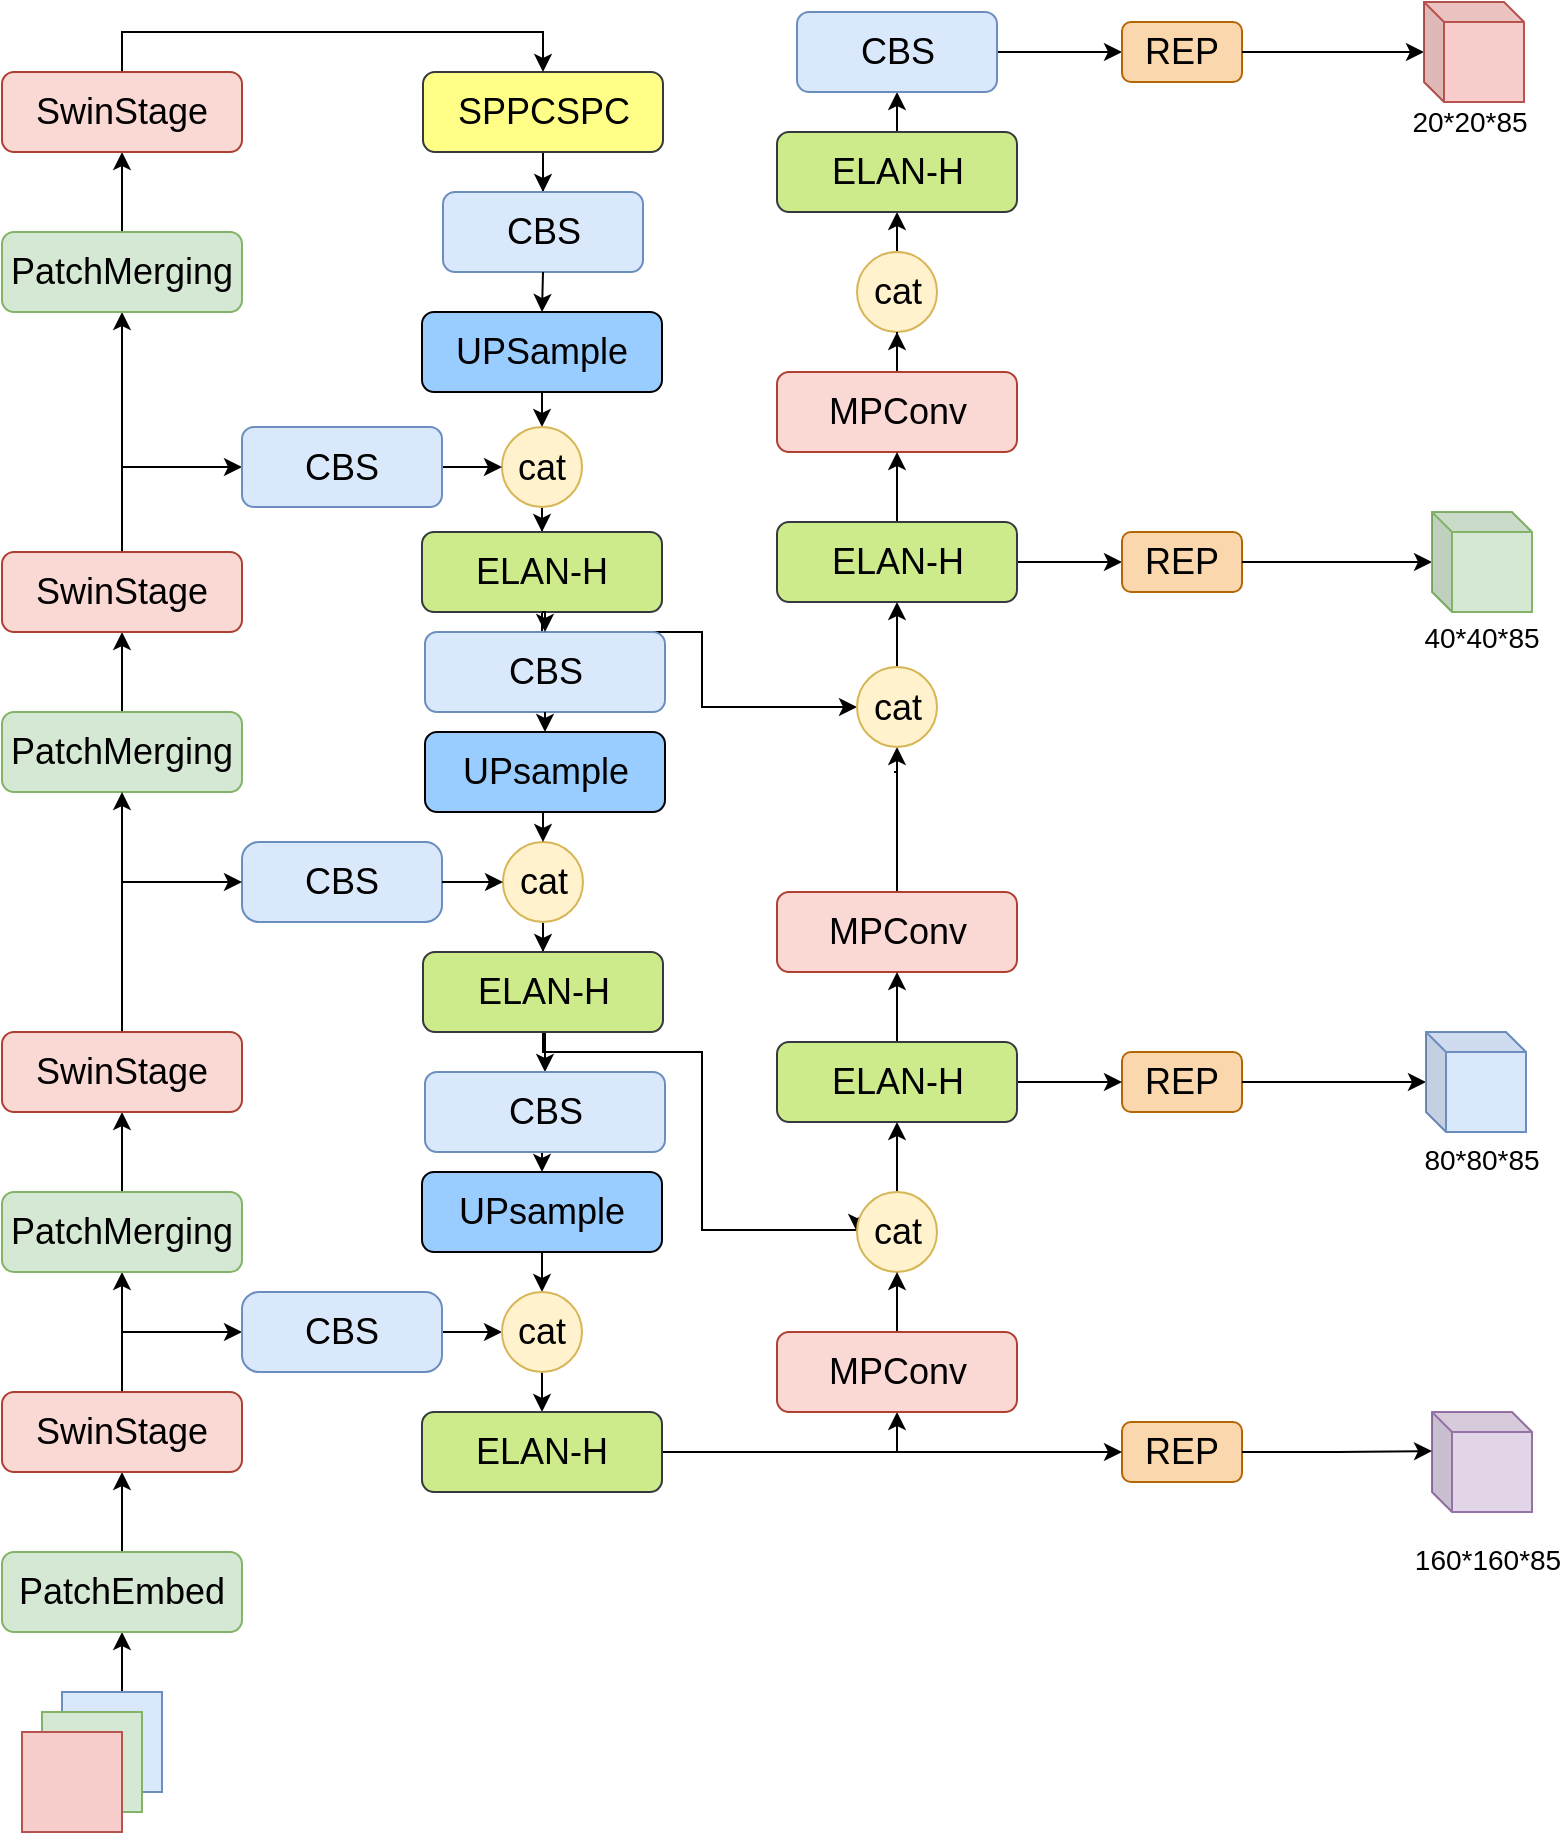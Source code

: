 <mxfile version="23.1.1" type="github">
  <diagram id="i7gGXflLBzXJQ1Onad0F" name="第 1 页">
    <mxGraphModel dx="1744" dy="1047" grid="1" gridSize="10" guides="1" tooltips="1" connect="1" arrows="1" fold="1" page="1" pageScale="1" pageWidth="827" pageHeight="1169" math="0" shadow="0">
      <root>
        <mxCell id="0" />
        <mxCell id="1" parent="0" />
        <mxCell id="FEVaPa4jQSWnyuISxAun-16" style="edgeStyle=orthogonalEdgeStyle;rounded=0;orthogonalLoop=1;jettySize=auto;html=1;exitX=0.5;exitY=0;exitDx=0;exitDy=0;entryX=0.5;entryY=1;entryDx=0;entryDy=0;" edge="1" parent="1" source="6hGsSX0xc1QD5v10wT_n-3" target="96Z2TRk2g2hctk14bLeR-11">
          <mxGeometry relative="1" as="geometry" />
        </mxCell>
        <mxCell id="6hGsSX0xc1QD5v10wT_n-3" value="" style="whiteSpace=wrap;html=1;aspect=fixed;fillColor=#dae8fc;strokeColor=#6c8ebf;" parent="1" vertex="1">
          <mxGeometry x="70" y="970" width="50" height="50" as="geometry" />
        </mxCell>
        <mxCell id="6hGsSX0xc1QD5v10wT_n-2" value="" style="whiteSpace=wrap;html=1;aspect=fixed;fillColor=#d5e8d4;strokeColor=#82b366;" parent="1" vertex="1">
          <mxGeometry x="60" y="980" width="50" height="50" as="geometry" />
        </mxCell>
        <mxCell id="6hGsSX0xc1QD5v10wT_n-1" value="" style="whiteSpace=wrap;html=1;aspect=fixed;fillColor=#f8cecc;strokeColor=#b85450;" parent="1" vertex="1">
          <mxGeometry x="50" y="990" width="50" height="50" as="geometry" />
        </mxCell>
        <mxCell id="FEVaPa4jQSWnyuISxAun-14" style="edgeStyle=orthogonalEdgeStyle;rounded=0;orthogonalLoop=1;jettySize=auto;html=1;exitX=0.5;exitY=0;exitDx=0;exitDy=0;entryX=0.5;entryY=1;entryDx=0;entryDy=0;" edge="1" parent="1" source="96Z2TRk2g2hctk14bLeR-11" target="96Z2TRk2g2hctk14bLeR-17">
          <mxGeometry relative="1" as="geometry" />
        </mxCell>
        <mxCell id="96Z2TRk2g2hctk14bLeR-11" value="&lt;font style=&quot;font-size: 18px;&quot;&gt;PatchEmbed&lt;/font&gt;" style="rounded=1;whiteSpace=wrap;html=1;fillColor=#d5e8d4;strokeColor=#82b366;" parent="1" vertex="1">
          <mxGeometry x="40" y="900" width="120" height="40" as="geometry" />
        </mxCell>
        <mxCell id="96Z2TRk2g2hctk14bLeR-20" value="" style="edgeStyle=orthogonalEdgeStyle;rounded=0;orthogonalLoop=1;jettySize=auto;html=1;" parent="1" source="96Z2TRk2g2hctk14bLeR-17" target="96Z2TRk2g2hctk14bLeR-19" edge="1">
          <mxGeometry relative="1" as="geometry" />
        </mxCell>
        <mxCell id="FEVaPa4jQSWnyuISxAun-20" style="edgeStyle=orthogonalEdgeStyle;rounded=0;orthogonalLoop=1;jettySize=auto;html=1;exitX=0.5;exitY=0;exitDx=0;exitDy=0;entryX=0;entryY=0.5;entryDx=0;entryDy=0;" edge="1" parent="1" source="96Z2TRk2g2hctk14bLeR-17" target="FEVaPa4jQSWnyuISxAun-19">
          <mxGeometry relative="1" as="geometry" />
        </mxCell>
        <mxCell id="96Z2TRk2g2hctk14bLeR-17" value="&lt;font style=&quot;font-size: 18px;&quot;&gt;SwinStage&lt;/font&gt;" style="rounded=1;whiteSpace=wrap;html=1;fillColor=#fad9d5;strokeColor=#ae4132;" parent="1" vertex="1">
          <mxGeometry x="40" y="820" width="120" height="40" as="geometry" />
        </mxCell>
        <mxCell id="96Z2TRk2g2hctk14bLeR-284" value="" style="edgeStyle=orthogonalEdgeStyle;rounded=0;orthogonalLoop=1;jettySize=auto;html=1;fontSize=30;" parent="1" source="96Z2TRk2g2hctk14bLeR-19" target="96Z2TRk2g2hctk14bLeR-281" edge="1">
          <mxGeometry relative="1" as="geometry" />
        </mxCell>
        <mxCell id="96Z2TRk2g2hctk14bLeR-19" value="&lt;font style=&quot;font-size: 18px;&quot;&gt;PatchMerging&lt;/font&gt;" style="rounded=1;whiteSpace=wrap;html=1;fillColor=#d5e8d4;strokeColor=#82b366;" parent="1" vertex="1">
          <mxGeometry x="40" y="720" width="120" height="40" as="geometry" />
        </mxCell>
        <mxCell id="96Z2TRk2g2hctk14bLeR-41" style="edgeStyle=orthogonalEdgeStyle;rounded=0;orthogonalLoop=1;jettySize=auto;html=1;exitX=0.5;exitY=0;exitDx=0;exitDy=0;entryX=0.5;entryY=1;entryDx=0;entryDy=0;" parent="1" source="96Z2TRk2g2hctk14bLeR-21" target="96Z2TRk2g2hctk14bLeR-23" edge="1">
          <mxGeometry relative="1" as="geometry" />
        </mxCell>
        <mxCell id="96Z2TRk2g2hctk14bLeR-21" value="&lt;font style=&quot;font-size: 18px;&quot;&gt;PatchMerging&lt;/font&gt;" style="rounded=1;whiteSpace=wrap;html=1;fillColor=#d5e8d4;strokeColor=#82b366;" parent="1" vertex="1">
          <mxGeometry x="40" y="480" width="120" height="40" as="geometry" />
        </mxCell>
        <mxCell id="96Z2TRk2g2hctk14bLeR-26" style="edgeStyle=orthogonalEdgeStyle;rounded=0;orthogonalLoop=1;jettySize=auto;html=1;exitX=0.5;exitY=0;exitDx=0;exitDy=0;" parent="1" source="96Z2TRk2g2hctk14bLeR-23" target="96Z2TRk2g2hctk14bLeR-25" edge="1">
          <mxGeometry relative="1" as="geometry" />
        </mxCell>
        <mxCell id="FEVaPa4jQSWnyuISxAun-17" style="edgeStyle=orthogonalEdgeStyle;rounded=0;orthogonalLoop=1;jettySize=auto;html=1;exitX=0.5;exitY=0;exitDx=0;exitDy=0;entryX=0;entryY=0.5;entryDx=0;entryDy=0;" edge="1" parent="1" source="96Z2TRk2g2hctk14bLeR-23" target="96Z2TRk2g2hctk14bLeR-40">
          <mxGeometry relative="1" as="geometry" />
        </mxCell>
        <mxCell id="96Z2TRk2g2hctk14bLeR-23" value="&lt;font style=&quot;font-size: 18px;&quot;&gt;SwinStage&lt;/font&gt;" style="rounded=1;whiteSpace=wrap;html=1;fillColor=#fad9d5;strokeColor=#ae4132;" parent="1" vertex="1">
          <mxGeometry x="40" y="400" width="120" height="40" as="geometry" />
        </mxCell>
        <mxCell id="FEVaPa4jQSWnyuISxAun-5" value="" style="edgeStyle=orthogonalEdgeStyle;rounded=0;orthogonalLoop=1;jettySize=auto;html=1;" edge="1" parent="1" source="96Z2TRk2g2hctk14bLeR-25" target="FEVaPa4jQSWnyuISxAun-4">
          <mxGeometry relative="1" as="geometry" />
        </mxCell>
        <mxCell id="96Z2TRk2g2hctk14bLeR-25" value="&lt;font style=&quot;font-size: 18px;&quot;&gt;PatchMerging&lt;/font&gt;" style="rounded=1;whiteSpace=wrap;html=1;fillColor=#d5e8d4;strokeColor=#82b366;" parent="1" vertex="1">
          <mxGeometry x="40" y="240" width="120" height="40" as="geometry" />
        </mxCell>
        <mxCell id="96Z2TRk2g2hctk14bLeR-31" style="edgeStyle=orthogonalEdgeStyle;rounded=0;orthogonalLoop=1;jettySize=auto;html=1;exitX=0.5;exitY=1;exitDx=0;exitDy=0;" parent="1" source="96Z2TRk2g2hctk14bLeR-28" target="96Z2TRk2g2hctk14bLeR-30" edge="1">
          <mxGeometry relative="1" as="geometry" />
        </mxCell>
        <mxCell id="96Z2TRk2g2hctk14bLeR-28" value="&lt;font style=&quot;font-size: 18px;&quot;&gt;SPPCSPC&lt;/font&gt;" style="rounded=1;whiteSpace=wrap;html=1;fillColor=#ffff88;strokeColor=#36393d;" parent="1" vertex="1">
          <mxGeometry x="250.5" y="160" width="120" height="40" as="geometry" />
        </mxCell>
        <mxCell id="96Z2TRk2g2hctk14bLeR-30" value="&lt;font style=&quot;font-size: 18px;&quot;&gt;CBS&lt;/font&gt;" style="rounded=1;whiteSpace=wrap;html=1;fillColor=#dae8fc;strokeColor=#6c8ebf;" parent="1" vertex="1">
          <mxGeometry x="260.5" y="220" width="100" height="40" as="geometry" />
        </mxCell>
        <mxCell id="FEVaPa4jQSWnyuISxAun-47" style="edgeStyle=orthogonalEdgeStyle;rounded=0;orthogonalLoop=1;jettySize=auto;html=1;exitX=0.5;exitY=1;exitDx=0;exitDy=0;entryX=0.5;entryY=0;entryDx=0;entryDy=0;" edge="1" parent="1" source="96Z2TRk2g2hctk14bLeR-32" target="96Z2TRk2g2hctk14bLeR-37">
          <mxGeometry relative="1" as="geometry" />
        </mxCell>
        <mxCell id="96Z2TRk2g2hctk14bLeR-32" value="&lt;font style=&quot;font-size: 18px;&quot;&gt;UPSample&lt;/font&gt;" style="rounded=1;whiteSpace=wrap;html=1;fillColor=#99CCFF;" parent="1" vertex="1">
          <mxGeometry x="250" y="280" width="120" height="40" as="geometry" />
        </mxCell>
        <mxCell id="96Z2TRk2g2hctk14bLeR-50" value="" style="edgeStyle=orthogonalEdgeStyle;rounded=0;orthogonalLoop=1;jettySize=auto;html=1;" parent="1" source="96Z2TRk2g2hctk14bLeR-37" target="96Z2TRk2g2hctk14bLeR-49" edge="1">
          <mxGeometry relative="1" as="geometry" />
        </mxCell>
        <mxCell id="96Z2TRk2g2hctk14bLeR-37" value="&lt;font style=&quot;font-size: 18px;&quot;&gt;cat&lt;/font&gt;" style="ellipse;whiteSpace=wrap;html=1;rounded=1;fillColor=#fff2cc;strokeColor=#d6b656;" parent="1" vertex="1">
          <mxGeometry x="290" y="337.5" width="40" height="40" as="geometry" />
        </mxCell>
        <mxCell id="slHn6gZgomVeKo_xS-rV-101" style="edgeStyle=orthogonalEdgeStyle;rounded=0;orthogonalLoop=1;jettySize=auto;html=1;exitX=1;exitY=0.5;exitDx=0;exitDy=0;" parent="1" source="96Z2TRk2g2hctk14bLeR-40" target="96Z2TRk2g2hctk14bLeR-37" edge="1">
          <mxGeometry relative="1" as="geometry" />
        </mxCell>
        <mxCell id="96Z2TRk2g2hctk14bLeR-40" value="&lt;font style=&quot;font-size: 18px;&quot;&gt;CBS&lt;/font&gt;" style="rounded=1;whiteSpace=wrap;html=1;fillColor=#dae8fc;strokeColor=#6c8ebf;" parent="1" vertex="1">
          <mxGeometry x="160" y="337.5" width="100" height="40" as="geometry" />
        </mxCell>
        <mxCell id="96Z2TRk2g2hctk14bLeR-43" value="&lt;font style=&quot;font-size: 18px;&quot;&gt;CBS&lt;/font&gt;" style="rounded=1;whiteSpace=wrap;html=1;fillColor=#dae8fc;strokeColor=#6c8ebf;arcSize=21;" parent="1" vertex="1">
          <mxGeometry x="160" y="545" width="100" height="40" as="geometry" />
        </mxCell>
        <mxCell id="96Z2TRk2g2hctk14bLeR-67" value="" style="edgeStyle=orthogonalEdgeStyle;rounded=0;orthogonalLoop=1;jettySize=auto;html=1;" parent="1" source="96Z2TRk2g2hctk14bLeR-48" target="96Z2TRk2g2hctk14bLeR-66" edge="1">
          <mxGeometry relative="1" as="geometry" />
        </mxCell>
        <mxCell id="96Z2TRk2g2hctk14bLeR-48" value="&lt;font style=&quot;font-size: 18px;&quot;&gt;cat&lt;/font&gt;" style="ellipse;whiteSpace=wrap;html=1;rounded=1;fillColor=#fff2cc;strokeColor=#d6b656;" parent="1" vertex="1">
          <mxGeometry x="290.5" y="545" width="40" height="40" as="geometry" />
        </mxCell>
        <mxCell id="FEVaPa4jQSWnyuISxAun-46" style="edgeStyle=orthogonalEdgeStyle;rounded=0;orthogonalLoop=1;jettySize=auto;html=1;exitX=0.5;exitY=1;exitDx=0;exitDy=0;entryX=0;entryY=0.5;entryDx=0;entryDy=0;" edge="1" parent="1" source="96Z2TRk2g2hctk14bLeR-49" target="96Z2TRk2g2hctk14bLeR-89">
          <mxGeometry relative="1" as="geometry">
            <Array as="points">
              <mxPoint x="310" y="440" />
              <mxPoint x="390" y="440" />
              <mxPoint x="390" y="477" />
            </Array>
          </mxGeometry>
        </mxCell>
        <mxCell id="96Z2TRk2g2hctk14bLeR-49" value="&lt;font style=&quot;font-size: 18px;&quot;&gt;ELAN-H&lt;/font&gt;" style="rounded=1;whiteSpace=wrap;html=1;fillColor=#cdeb8b;strokeColor=#36393d;" parent="1" vertex="1">
          <mxGeometry x="250" y="390" width="120" height="40" as="geometry" />
        </mxCell>
        <mxCell id="96Z2TRk2g2hctk14bLeR-54" value="&lt;font style=&quot;font-size: 18px;&quot;&gt;CBS&lt;/font&gt;" style="rounded=1;whiteSpace=wrap;html=1;fillColor=#dae8fc;strokeColor=#6c8ebf;" parent="1" vertex="1">
          <mxGeometry x="251.5" y="440" width="120" height="40" as="geometry" />
        </mxCell>
        <mxCell id="96Z2TRk2g2hctk14bLeR-56" style="edgeStyle=orthogonalEdgeStyle;rounded=0;orthogonalLoop=1;jettySize=auto;html=1;exitX=0.5;exitY=1;exitDx=0;exitDy=0;entryX=0.5;entryY=0;entryDx=0;entryDy=0;" parent="1" source="96Z2TRk2g2hctk14bLeR-49" target="96Z2TRk2g2hctk14bLeR-54" edge="1">
          <mxGeometry relative="1" as="geometry">
            <mxPoint x="311" y="445" as="sourcePoint" />
          </mxGeometry>
        </mxCell>
        <mxCell id="a6rZ2WNsQKCH5PQ9cZ_o-20" style="edgeStyle=orthogonalEdgeStyle;rounded=0;orthogonalLoop=1;jettySize=auto;html=1;exitX=0.5;exitY=1;exitDx=0;exitDy=0;entryX=0.5;entryY=0;entryDx=0;entryDy=0;fontFamily=Tahoma;fontSize=6;" parent="1" source="96Z2TRk2g2hctk14bLeR-60" target="96Z2TRk2g2hctk14bLeR-48" edge="1">
          <mxGeometry relative="1" as="geometry" />
        </mxCell>
        <mxCell id="96Z2TRk2g2hctk14bLeR-60" value="&lt;font style=&quot;font-size: 18px;&quot;&gt;UPsample&lt;/font&gt;" style="rounded=1;whiteSpace=wrap;html=1;fillColor=#99CCFF;" parent="1" vertex="1">
          <mxGeometry x="251.5" y="490" width="120" height="40" as="geometry" />
        </mxCell>
        <mxCell id="FEVaPa4jQSWnyuISxAun-22" style="edgeStyle=orthogonalEdgeStyle;rounded=0;orthogonalLoop=1;jettySize=auto;html=1;exitX=0.5;exitY=1;exitDx=0;exitDy=0;entryX=0.5;entryY=0;entryDx=0;entryDy=0;" edge="1" parent="1" source="96Z2TRk2g2hctk14bLeR-66" target="FEVaPa4jQSWnyuISxAun-21">
          <mxGeometry relative="1" as="geometry" />
        </mxCell>
        <mxCell id="FEVaPa4jQSWnyuISxAun-48" style="edgeStyle=orthogonalEdgeStyle;rounded=0;orthogonalLoop=1;jettySize=auto;html=1;exitX=0.5;exitY=1;exitDx=0;exitDy=0;entryX=0;entryY=0.5;entryDx=0;entryDy=0;" edge="1" parent="1" source="96Z2TRk2g2hctk14bLeR-66" target="FEVaPa4jQSWnyuISxAun-34">
          <mxGeometry relative="1" as="geometry">
            <Array as="points">
              <mxPoint x="311" y="650" />
              <mxPoint x="390" y="650" />
              <mxPoint x="390" y="739" />
            </Array>
          </mxGeometry>
        </mxCell>
        <mxCell id="96Z2TRk2g2hctk14bLeR-66" value="&lt;font style=&quot;font-size: 18px;&quot;&gt;ELAN-H&lt;/font&gt;" style="whiteSpace=wrap;html=1;rounded=1;fillColor=#cdeb8b;strokeColor=#36393d;" parent="1" vertex="1">
          <mxGeometry x="250.5" y="600" width="120" height="40" as="geometry" />
        </mxCell>
        <mxCell id="96Z2TRk2g2hctk14bLeR-96" style="edgeStyle=orthogonalEdgeStyle;rounded=0;orthogonalLoop=1;jettySize=auto;html=1;exitX=0.5;exitY=0;exitDx=0;exitDy=0;entryX=0.5;entryY=1;entryDx=0;entryDy=0;" parent="1" source="96Z2TRk2g2hctk14bLeR-71" target="96Z2TRk2g2hctk14bLeR-94" edge="1">
          <mxGeometry relative="1" as="geometry" />
        </mxCell>
        <mxCell id="96Z2TRk2g2hctk14bLeR-71" value="&lt;font style=&quot;font-size: 18px;&quot;&gt;cat&lt;/font&gt;" style="ellipse;whiteSpace=wrap;html=1;rounded=1;fillColor=#fff2cc;strokeColor=#d6b656;" parent="1" vertex="1">
          <mxGeometry x="467.5" y="250" width="40" height="40" as="geometry" />
        </mxCell>
        <mxCell id="96Z2TRk2g2hctk14bLeR-84" value="" style="edgeStyle=orthogonalEdgeStyle;rounded=0;orthogonalLoop=1;jettySize=auto;html=1;entryX=0.5;entryY=1;entryDx=0;entryDy=0;" parent="1" source="96Z2TRk2g2hctk14bLeR-81" target="96Z2TRk2g2hctk14bLeR-71" edge="1">
          <mxGeometry relative="1" as="geometry">
            <mxPoint x="486" y="320" as="targetPoint" />
          </mxGeometry>
        </mxCell>
        <mxCell id="96Z2TRk2g2hctk14bLeR-81" value="&lt;font style=&quot;font-size: 18px;&quot;&gt;MPConv&lt;/font&gt;" style="whiteSpace=wrap;html=1;rounded=1;fillColor=#fad9d5;strokeColor=#ae4132;" parent="1" vertex="1">
          <mxGeometry x="427.5" y="310" width="120" height="40" as="geometry" />
        </mxCell>
        <mxCell id="96Z2TRk2g2hctk14bLeR-88" value="" style="edgeStyle=orthogonalEdgeStyle;rounded=0;orthogonalLoop=1;jettySize=auto;html=1;" parent="1" source="96Z2TRk2g2hctk14bLeR-82" target="96Z2TRk2g2hctk14bLeR-81" edge="1">
          <mxGeometry relative="1" as="geometry" />
        </mxCell>
        <mxCell id="slHn6gZgomVeKo_xS-rV-91" style="edgeStyle=orthogonalEdgeStyle;rounded=0;orthogonalLoop=1;jettySize=auto;html=1;exitX=1;exitY=0.5;exitDx=0;exitDy=0;entryX=0;entryY=0.5;entryDx=0;entryDy=0;" parent="1" source="96Z2TRk2g2hctk14bLeR-82" target="96Z2TRk2g2hctk14bLeR-100" edge="1">
          <mxGeometry relative="1" as="geometry" />
        </mxCell>
        <mxCell id="96Z2TRk2g2hctk14bLeR-82" value="&lt;font style=&quot;font-size: 18px;&quot;&gt;ELAN-H&lt;/font&gt;" style="whiteSpace=wrap;html=1;rounded=1;fillColor=#cdeb8b;strokeColor=#36393d;" parent="1" vertex="1">
          <mxGeometry x="427.5" y="385" width="120" height="40" as="geometry" />
        </mxCell>
        <mxCell id="96Z2TRk2g2hctk14bLeR-92" style="edgeStyle=orthogonalEdgeStyle;rounded=0;orthogonalLoop=1;jettySize=auto;html=1;exitX=0.5;exitY=0;exitDx=0;exitDy=0;entryX=0.5;entryY=1;entryDx=0;entryDy=0;" parent="1" source="96Z2TRk2g2hctk14bLeR-83" target="96Z2TRk2g2hctk14bLeR-89" edge="1">
          <mxGeometry relative="1" as="geometry">
            <mxPoint x="470" y="510" as="targetPoint" />
            <Array as="points">
              <mxPoint x="486" y="510" />
              <mxPoint x="486" y="510" />
            </Array>
          </mxGeometry>
        </mxCell>
        <mxCell id="96Z2TRk2g2hctk14bLeR-83" value="&lt;font style=&quot;font-size: 18px;&quot;&gt;MPConv&lt;/font&gt;" style="whiteSpace=wrap;html=1;rounded=1;fillColor=#fad9d5;strokeColor=#ae4132;" parent="1" vertex="1">
          <mxGeometry x="427.5" y="570" width="120" height="40" as="geometry" />
        </mxCell>
        <mxCell id="96Z2TRk2g2hctk14bLeR-90" value="" style="edgeStyle=orthogonalEdgeStyle;rounded=0;orthogonalLoop=1;jettySize=auto;html=1;" parent="1" source="96Z2TRk2g2hctk14bLeR-89" target="96Z2TRk2g2hctk14bLeR-82" edge="1">
          <mxGeometry relative="1" as="geometry" />
        </mxCell>
        <mxCell id="96Z2TRk2g2hctk14bLeR-89" value="&lt;font style=&quot;font-size: 18px;&quot;&gt;cat&lt;/font&gt;" style="ellipse;whiteSpace=wrap;html=1;rounded=1;fillColor=#fff2cc;strokeColor=#d6b656;" parent="1" vertex="1">
          <mxGeometry x="467.5" y="457.5" width="40" height="40" as="geometry" />
        </mxCell>
        <mxCell id="96Z2TRk2g2hctk14bLeR-97" style="edgeStyle=orthogonalEdgeStyle;rounded=0;orthogonalLoop=1;jettySize=auto;html=1;exitX=0.5;exitY=0;exitDx=0;exitDy=0;entryX=0.5;entryY=1;entryDx=0;entryDy=0;" parent="1" source="96Z2TRk2g2hctk14bLeR-94" target="96Z2TRk2g2hctk14bLeR-95" edge="1">
          <mxGeometry relative="1" as="geometry">
            <mxPoint x="486" y="175" as="sourcePoint" />
          </mxGeometry>
        </mxCell>
        <mxCell id="96Z2TRk2g2hctk14bLeR-94" value="&lt;font style=&quot;font-size: 18px;&quot;&gt;ELAN-H&lt;/font&gt;" style="rounded=1;whiteSpace=wrap;html=1;fillColor=#cdeb8b;strokeColor=#36393d;" parent="1" vertex="1">
          <mxGeometry x="427.5" y="190" width="120" height="40" as="geometry" />
        </mxCell>
        <mxCell id="96Z2TRk2g2hctk14bLeR-99" style="edgeStyle=orthogonalEdgeStyle;rounded=0;orthogonalLoop=1;jettySize=auto;html=1;exitX=1;exitY=0.5;exitDx=0;exitDy=0;entryX=0;entryY=0.5;entryDx=0;entryDy=0;" parent="1" source="96Z2TRk2g2hctk14bLeR-95" target="96Z2TRk2g2hctk14bLeR-98" edge="1">
          <mxGeometry relative="1" as="geometry" />
        </mxCell>
        <mxCell id="96Z2TRk2g2hctk14bLeR-95" value="&lt;font style=&quot;font-size: 18px;&quot;&gt;CBS&lt;/font&gt;" style="rounded=1;whiteSpace=wrap;html=1;fillColor=#dae8fc;strokeColor=#6c8ebf;" parent="1" vertex="1">
          <mxGeometry x="437.5" y="130" width="100" height="40" as="geometry" />
        </mxCell>
        <mxCell id="96Z2TRk2g2hctk14bLeR-98" value="&lt;font style=&quot;font-size: 18px;&quot;&gt;REP&lt;/font&gt;" style="rounded=1;whiteSpace=wrap;html=1;fillColor=#fad7ac;strokeColor=#b46504;" parent="1" vertex="1">
          <mxGeometry x="600" y="135" width="60" height="30" as="geometry" />
        </mxCell>
        <mxCell id="96Z2TRk2g2hctk14bLeR-100" value="&lt;font style=&quot;font-size: 18px;&quot;&gt;REP&lt;/font&gt;" style="rounded=1;whiteSpace=wrap;html=1;fillColor=#fad7ac;strokeColor=#b46504;" parent="1" vertex="1">
          <mxGeometry x="600" y="390" width="60" height="30" as="geometry" />
        </mxCell>
        <mxCell id="96Z2TRk2g2hctk14bLeR-101" value="&lt;font style=&quot;font-size: 18px;&quot;&gt;REP&lt;/font&gt;" style="rounded=1;whiteSpace=wrap;html=1;fillColor=#fad7ac;strokeColor=#b46504;" parent="1" vertex="1">
          <mxGeometry x="600" y="650" width="60" height="30" as="geometry" />
        </mxCell>
        <mxCell id="96Z2TRk2g2hctk14bLeR-141" value="" style="edgeStyle=orthogonalEdgeStyle;rounded=0;orthogonalLoop=1;jettySize=auto;html=1;exitX=1;exitY=0.5;exitDx=0;exitDy=0;" parent="1" source="96Z2TRk2g2hctk14bLeR-98" target="96Z2TRk2g2hctk14bLeR-117" edge="1">
          <mxGeometry relative="1" as="geometry">
            <mxPoint x="721" y="150.0" as="sourcePoint" />
          </mxGeometry>
        </mxCell>
        <mxCell id="96Z2TRk2g2hctk14bLeR-119" value="" style="edgeStyle=orthogonalEdgeStyle;rounded=0;orthogonalLoop=1;jettySize=auto;html=1;exitX=1;exitY=0.5;exitDx=0;exitDy=0;" parent="1" source="96Z2TRk2g2hctk14bLeR-100" target="96Z2TRk2g2hctk14bLeR-118" edge="1">
          <mxGeometry relative="1" as="geometry">
            <mxPoint x="721" y="396" as="sourcePoint" />
          </mxGeometry>
        </mxCell>
        <mxCell id="96Z2TRk2g2hctk14bLeR-121" value="" style="edgeStyle=orthogonalEdgeStyle;rounded=0;orthogonalLoop=1;jettySize=auto;html=1;exitX=1;exitY=0.5;exitDx=0;exitDy=0;" parent="1" source="96Z2TRk2g2hctk14bLeR-101" target="96Z2TRk2g2hctk14bLeR-120" edge="1">
          <mxGeometry relative="1" as="geometry">
            <mxPoint x="721" y="670" as="sourcePoint" />
          </mxGeometry>
        </mxCell>
        <mxCell id="96Z2TRk2g2hctk14bLeR-117" value="" style="shape=cube;whiteSpace=wrap;html=1;boundedLbl=1;backgroundOutline=1;darkOpacity=0.05;darkOpacity2=0.1;size=10;fontStyle=1;fillColor=#f8cecc;strokeColor=#b85450;" parent="1" vertex="1">
          <mxGeometry x="751" y="125" width="50" height="50" as="geometry" />
        </mxCell>
        <mxCell id="96Z2TRk2g2hctk14bLeR-118" value="" style="shape=cube;whiteSpace=wrap;html=1;boundedLbl=1;backgroundOutline=1;darkOpacity=0.05;darkOpacity2=0.1;size=10;fillColor=#d5e8d4;strokeColor=#82b366;" parent="1" vertex="1">
          <mxGeometry x="755" y="380" width="50" height="50" as="geometry" />
        </mxCell>
        <mxCell id="96Z2TRk2g2hctk14bLeR-120" value="" style="shape=cube;whiteSpace=wrap;html=1;boundedLbl=1;backgroundOutline=1;darkOpacity=0.05;darkOpacity2=0.1;size=10;fillColor=#dae8fc;strokeColor=#6c8ebf;" parent="1" vertex="1">
          <mxGeometry x="752" y="640" width="50" height="50" as="geometry" />
        </mxCell>
        <mxCell id="96Z2TRk2g2hctk14bLeR-285" value="" style="edgeStyle=orthogonalEdgeStyle;rounded=0;orthogonalLoop=1;jettySize=auto;html=1;fontSize=30;" parent="1" source="96Z2TRk2g2hctk14bLeR-281" target="96Z2TRk2g2hctk14bLeR-21" edge="1">
          <mxGeometry relative="1" as="geometry" />
        </mxCell>
        <mxCell id="FEVaPa4jQSWnyuISxAun-15" style="edgeStyle=orthogonalEdgeStyle;rounded=0;orthogonalLoop=1;jettySize=auto;html=1;exitX=0.5;exitY=0;exitDx=0;exitDy=0;entryX=0;entryY=0.5;entryDx=0;entryDy=0;" edge="1" parent="1" source="96Z2TRk2g2hctk14bLeR-281" target="96Z2TRk2g2hctk14bLeR-43">
          <mxGeometry relative="1" as="geometry" />
        </mxCell>
        <mxCell id="96Z2TRk2g2hctk14bLeR-281" value="&lt;font style=&quot;font-size: 18px;&quot;&gt;SwinStage&lt;/font&gt;" style="rounded=1;whiteSpace=wrap;html=1;fillColor=#fad9d5;strokeColor=#ae4132;" parent="1" vertex="1">
          <mxGeometry x="40" y="640" width="120" height="40" as="geometry" />
        </mxCell>
        <mxCell id="96Z2TRk2g2hctk14bLeR-370" value="&lt;font style=&quot;font-size: 14px;&quot;&gt;20*20*85&lt;/font&gt;" style="text;html=1;strokeColor=none;fillColor=none;align=center;verticalAlign=middle;whiteSpace=wrap;rounded=0;strokeWidth=1;fontSize=12;" parent="1" vertex="1">
          <mxGeometry x="746" y="170" width="56" height="30" as="geometry" />
        </mxCell>
        <mxCell id="96Z2TRk2g2hctk14bLeR-371" value="&lt;font style=&quot;font-size: 14px;&quot;&gt;40*40*85&lt;/font&gt;" style="text;html=1;strokeColor=none;fillColor=none;align=center;verticalAlign=middle;whiteSpace=wrap;rounded=0;strokeWidth=1;fontSize=12;" parent="1" vertex="1">
          <mxGeometry x="752" y="427.5" width="56" height="30" as="geometry" />
        </mxCell>
        <mxCell id="96Z2TRk2g2hctk14bLeR-372" value="&lt;font style=&quot;font-size: 14px;&quot;&gt;80*80*85&lt;/font&gt;" style="text;html=1;strokeColor=none;fillColor=none;align=center;verticalAlign=middle;whiteSpace=wrap;rounded=0;strokeWidth=1;fontSize=12;" parent="1" vertex="1">
          <mxGeometry x="752" y="689" width="56" height="30" as="geometry" />
        </mxCell>
        <mxCell id="a6rZ2WNsQKCH5PQ9cZ_o-3" style="edgeStyle=orthogonalEdgeStyle;rounded=0;orthogonalLoop=1;jettySize=auto;html=1;exitX=1;exitY=0.5;exitDx=0;exitDy=0;entryX=0;entryY=0.5;entryDx=0;entryDy=0;fontFamily=Tahoma;fontSize=6;" parent="1" source="96Z2TRk2g2hctk14bLeR-43" target="96Z2TRk2g2hctk14bLeR-48" edge="1">
          <mxGeometry relative="1" as="geometry">
            <mxPoint x="273.5" y="565" as="sourcePoint" />
          </mxGeometry>
        </mxCell>
        <mxCell id="a6rZ2WNsQKCH5PQ9cZ_o-12" style="edgeStyle=orthogonalEdgeStyle;rounded=0;orthogonalLoop=1;jettySize=auto;html=1;exitX=0.5;exitY=1;exitDx=0;exitDy=0;entryX=0.5;entryY=0;entryDx=0;entryDy=0;fontFamily=Tahoma;fontSize=6;" parent="1" source="96Z2TRk2g2hctk14bLeR-54" target="96Z2TRk2g2hctk14bLeR-60" edge="1">
          <mxGeometry relative="1" as="geometry">
            <mxPoint x="310" y="506" as="sourcePoint" />
          </mxGeometry>
        </mxCell>
        <mxCell id="a6rZ2WNsQKCH5PQ9cZ_o-15" style="edgeStyle=orthogonalEdgeStyle;rounded=0;orthogonalLoop=1;jettySize=auto;html=1;exitX=0.5;exitY=1;exitDx=0;exitDy=0;entryX=0.5;entryY=0;entryDx=0;entryDy=0;fontFamily=Tahoma;fontSize=6;" parent="1" source="96Z2TRk2g2hctk14bLeR-30" target="96Z2TRk2g2hctk14bLeR-32" edge="1">
          <mxGeometry relative="1" as="geometry">
            <mxPoint x="310" y="287" as="sourcePoint" />
          </mxGeometry>
        </mxCell>
        <mxCell id="a6rZ2WNsQKCH5PQ9cZ_o-16" style="edgeStyle=orthogonalEdgeStyle;rounded=0;orthogonalLoop=1;jettySize=auto;html=1;exitX=0.5;exitY=1;exitDx=0;exitDy=0;fontFamily=Tahoma;fontSize=6;" parent="1" edge="1">
          <mxGeometry relative="1" as="geometry">
            <mxPoint x="360" y="290.5" as="sourcePoint" />
            <mxPoint x="360" y="290.5" as="targetPoint" />
          </mxGeometry>
        </mxCell>
        <mxCell id="FEVaPa4jQSWnyuISxAun-6" style="edgeStyle=orthogonalEdgeStyle;rounded=0;orthogonalLoop=1;jettySize=auto;html=1;exitX=0.5;exitY=0;exitDx=0;exitDy=0;entryX=0.5;entryY=0;entryDx=0;entryDy=0;" edge="1" parent="1" source="FEVaPa4jQSWnyuISxAun-4" target="96Z2TRk2g2hctk14bLeR-28">
          <mxGeometry relative="1" as="geometry" />
        </mxCell>
        <mxCell id="FEVaPa4jQSWnyuISxAun-4" value="&lt;font style=&quot;font-size: 18px;&quot;&gt;SwinStage&lt;/font&gt;" style="rounded=1;whiteSpace=wrap;html=1;fillColor=#fad9d5;strokeColor=#ae4132;" vertex="1" parent="1">
          <mxGeometry x="40" y="160" width="120" height="40" as="geometry" />
        </mxCell>
        <mxCell id="FEVaPa4jQSWnyuISxAun-26" style="edgeStyle=orthogonalEdgeStyle;rounded=0;orthogonalLoop=1;jettySize=auto;html=1;exitX=1;exitY=0.5;exitDx=0;exitDy=0;entryX=0;entryY=0.5;entryDx=0;entryDy=0;" edge="1" parent="1" source="FEVaPa4jQSWnyuISxAun-19" target="FEVaPa4jQSWnyuISxAun-24">
          <mxGeometry relative="1" as="geometry" />
        </mxCell>
        <mxCell id="FEVaPa4jQSWnyuISxAun-19" value="&lt;font style=&quot;font-size: 18px;&quot;&gt;CBS&lt;/font&gt;" style="rounded=1;whiteSpace=wrap;html=1;fillColor=#dae8fc;strokeColor=#6c8ebf;arcSize=21;" vertex="1" parent="1">
          <mxGeometry x="160" y="770" width="100" height="40" as="geometry" />
        </mxCell>
        <mxCell id="FEVaPa4jQSWnyuISxAun-25" style="edgeStyle=orthogonalEdgeStyle;rounded=0;orthogonalLoop=1;jettySize=auto;html=1;exitX=0.5;exitY=1;exitDx=0;exitDy=0;entryX=0.5;entryY=0;entryDx=0;entryDy=0;" edge="1" parent="1" source="FEVaPa4jQSWnyuISxAun-21" target="FEVaPa4jQSWnyuISxAun-23">
          <mxGeometry relative="1" as="geometry" />
        </mxCell>
        <mxCell id="FEVaPa4jQSWnyuISxAun-21" value="&lt;font style=&quot;font-size: 18px;&quot;&gt;CBS&lt;/font&gt;" style="rounded=1;whiteSpace=wrap;html=1;fillColor=#dae8fc;strokeColor=#6c8ebf;" vertex="1" parent="1">
          <mxGeometry x="251.5" y="660" width="120" height="40" as="geometry" />
        </mxCell>
        <mxCell id="FEVaPa4jQSWnyuISxAun-50" style="edgeStyle=orthogonalEdgeStyle;rounded=0;orthogonalLoop=1;jettySize=auto;html=1;exitX=0.5;exitY=1;exitDx=0;exitDy=0;entryX=0.5;entryY=0;entryDx=0;entryDy=0;" edge="1" parent="1" source="FEVaPa4jQSWnyuISxAun-23" target="FEVaPa4jQSWnyuISxAun-24">
          <mxGeometry relative="1" as="geometry" />
        </mxCell>
        <mxCell id="FEVaPa4jQSWnyuISxAun-23" value="&lt;font style=&quot;font-size: 18px;&quot;&gt;UPsample&lt;/font&gt;" style="rounded=1;whiteSpace=wrap;html=1;fillColor=#99CCFF;" vertex="1" parent="1">
          <mxGeometry x="250" y="710" width="120" height="40" as="geometry" />
        </mxCell>
        <mxCell id="FEVaPa4jQSWnyuISxAun-39" style="edgeStyle=orthogonalEdgeStyle;rounded=0;orthogonalLoop=1;jettySize=auto;html=1;exitX=0.5;exitY=1;exitDx=0;exitDy=0;entryX=0.5;entryY=0;entryDx=0;entryDy=0;" edge="1" parent="1" source="FEVaPa4jQSWnyuISxAun-24" target="FEVaPa4jQSWnyuISxAun-37">
          <mxGeometry relative="1" as="geometry" />
        </mxCell>
        <mxCell id="FEVaPa4jQSWnyuISxAun-24" value="&lt;font style=&quot;font-size: 18px;&quot;&gt;cat&lt;/font&gt;" style="ellipse;whiteSpace=wrap;html=1;rounded=1;fillColor=#fff2cc;strokeColor=#d6b656;" vertex="1" parent="1">
          <mxGeometry x="290" y="770" width="40" height="40" as="geometry" />
        </mxCell>
        <mxCell id="FEVaPa4jQSWnyuISxAun-32" style="edgeStyle=orthogonalEdgeStyle;rounded=0;orthogonalLoop=1;jettySize=auto;html=1;exitX=1;exitY=0.5;exitDx=0;exitDy=0;entryX=0;entryY=0.5;entryDx=0;entryDy=0;" edge="1" parent="1" source="FEVaPa4jQSWnyuISxAun-28" target="96Z2TRk2g2hctk14bLeR-101">
          <mxGeometry relative="1" as="geometry" />
        </mxCell>
        <mxCell id="FEVaPa4jQSWnyuISxAun-33" style="edgeStyle=orthogonalEdgeStyle;rounded=0;orthogonalLoop=1;jettySize=auto;html=1;exitX=0.5;exitY=0;exitDx=0;exitDy=0;entryX=0.5;entryY=1;entryDx=0;entryDy=0;" edge="1" parent="1" source="FEVaPa4jQSWnyuISxAun-28" target="96Z2TRk2g2hctk14bLeR-83">
          <mxGeometry relative="1" as="geometry" />
        </mxCell>
        <mxCell id="FEVaPa4jQSWnyuISxAun-28" value="&lt;font style=&quot;font-size: 18px;&quot;&gt;ELAN-H&lt;/font&gt;" style="whiteSpace=wrap;html=1;rounded=1;fillColor=#cdeb8b;strokeColor=#36393d;" vertex="1" parent="1">
          <mxGeometry x="427.5" y="645" width="120" height="40" as="geometry" />
        </mxCell>
        <mxCell id="FEVaPa4jQSWnyuISxAun-29" value="&lt;font style=&quot;font-size: 18px;&quot;&gt;REP&lt;/font&gt;" style="rounded=1;whiteSpace=wrap;html=1;fillColor=#fad7ac;strokeColor=#b46504;" vertex="1" parent="1">
          <mxGeometry x="600" y="835" width="60" height="30" as="geometry" />
        </mxCell>
        <mxCell id="FEVaPa4jQSWnyuISxAun-30" value="" style="shape=cube;whiteSpace=wrap;html=1;boundedLbl=1;backgroundOutline=1;darkOpacity=0.05;darkOpacity2=0.1;size=10;fillColor=#e1d5e7;strokeColor=#9673a6;" vertex="1" parent="1">
          <mxGeometry x="755" y="830" width="50" height="50" as="geometry" />
        </mxCell>
        <mxCell id="FEVaPa4jQSWnyuISxAun-31" value="&lt;font style=&quot;font-size: 14px;&quot;&gt;160*160*85&lt;/font&gt;" style="text;html=1;strokeColor=none;fillColor=none;align=center;verticalAlign=middle;whiteSpace=wrap;rounded=0;strokeWidth=1;fontSize=12;" vertex="1" parent="1">
          <mxGeometry x="754.5" y="888.5" width="56" height="30" as="geometry" />
        </mxCell>
        <mxCell id="FEVaPa4jQSWnyuISxAun-36" style="edgeStyle=orthogonalEdgeStyle;rounded=0;orthogonalLoop=1;jettySize=auto;html=1;exitX=0.5;exitY=0;exitDx=0;exitDy=0;entryX=0.5;entryY=1;entryDx=0;entryDy=0;" edge="1" parent="1" source="FEVaPa4jQSWnyuISxAun-34" target="FEVaPa4jQSWnyuISxAun-28">
          <mxGeometry relative="1" as="geometry" />
        </mxCell>
        <mxCell id="FEVaPa4jQSWnyuISxAun-34" value="&lt;font style=&quot;font-size: 18px;&quot;&gt;cat&lt;/font&gt;" style="ellipse;whiteSpace=wrap;html=1;rounded=1;fillColor=#fff2cc;strokeColor=#d6b656;" vertex="1" parent="1">
          <mxGeometry x="467.5" y="720" width="40" height="40" as="geometry" />
        </mxCell>
        <mxCell id="FEVaPa4jQSWnyuISxAun-38" style="edgeStyle=orthogonalEdgeStyle;rounded=0;orthogonalLoop=1;jettySize=auto;html=1;exitX=1;exitY=0.5;exitDx=0;exitDy=0;entryX=0;entryY=0.5;entryDx=0;entryDy=0;" edge="1" parent="1" source="FEVaPa4jQSWnyuISxAun-37" target="FEVaPa4jQSWnyuISxAun-29">
          <mxGeometry relative="1" as="geometry" />
        </mxCell>
        <mxCell id="FEVaPa4jQSWnyuISxAun-42" style="edgeStyle=orthogonalEdgeStyle;rounded=0;orthogonalLoop=1;jettySize=auto;html=1;exitX=1;exitY=0.5;exitDx=0;exitDy=0;entryX=0.5;entryY=1;entryDx=0;entryDy=0;" edge="1" parent="1" source="FEVaPa4jQSWnyuISxAun-37" target="FEVaPa4jQSWnyuISxAun-41">
          <mxGeometry relative="1" as="geometry" />
        </mxCell>
        <mxCell id="FEVaPa4jQSWnyuISxAun-37" value="&lt;font style=&quot;font-size: 18px;&quot;&gt;ELAN-H&lt;/font&gt;" style="whiteSpace=wrap;html=1;rounded=1;fillColor=#cdeb8b;strokeColor=#36393d;" vertex="1" parent="1">
          <mxGeometry x="250" y="830" width="120" height="40" as="geometry" />
        </mxCell>
        <mxCell id="FEVaPa4jQSWnyuISxAun-40" style="edgeStyle=orthogonalEdgeStyle;rounded=0;orthogonalLoop=1;jettySize=auto;html=1;exitX=1;exitY=0.5;exitDx=0;exitDy=0;entryX=0;entryY=0;entryDx=0;entryDy=19.5;entryPerimeter=0;" edge="1" parent="1" source="FEVaPa4jQSWnyuISxAun-29" target="FEVaPa4jQSWnyuISxAun-30">
          <mxGeometry relative="1" as="geometry" />
        </mxCell>
        <mxCell id="FEVaPa4jQSWnyuISxAun-51" style="edgeStyle=orthogonalEdgeStyle;rounded=0;orthogonalLoop=1;jettySize=auto;html=1;exitX=0.5;exitY=0;exitDx=0;exitDy=0;entryX=0.5;entryY=1;entryDx=0;entryDy=0;" edge="1" parent="1" source="FEVaPa4jQSWnyuISxAun-41" target="FEVaPa4jQSWnyuISxAun-34">
          <mxGeometry relative="1" as="geometry" />
        </mxCell>
        <mxCell id="FEVaPa4jQSWnyuISxAun-41" value="&lt;font style=&quot;font-size: 18px;&quot;&gt;MPConv&lt;/font&gt;" style="whiteSpace=wrap;html=1;rounded=1;fillColor=#fad9d5;strokeColor=#ae4132;" vertex="1" parent="1">
          <mxGeometry x="427.5" y="790" width="120" height="40" as="geometry" />
        </mxCell>
      </root>
    </mxGraphModel>
  </diagram>
</mxfile>
